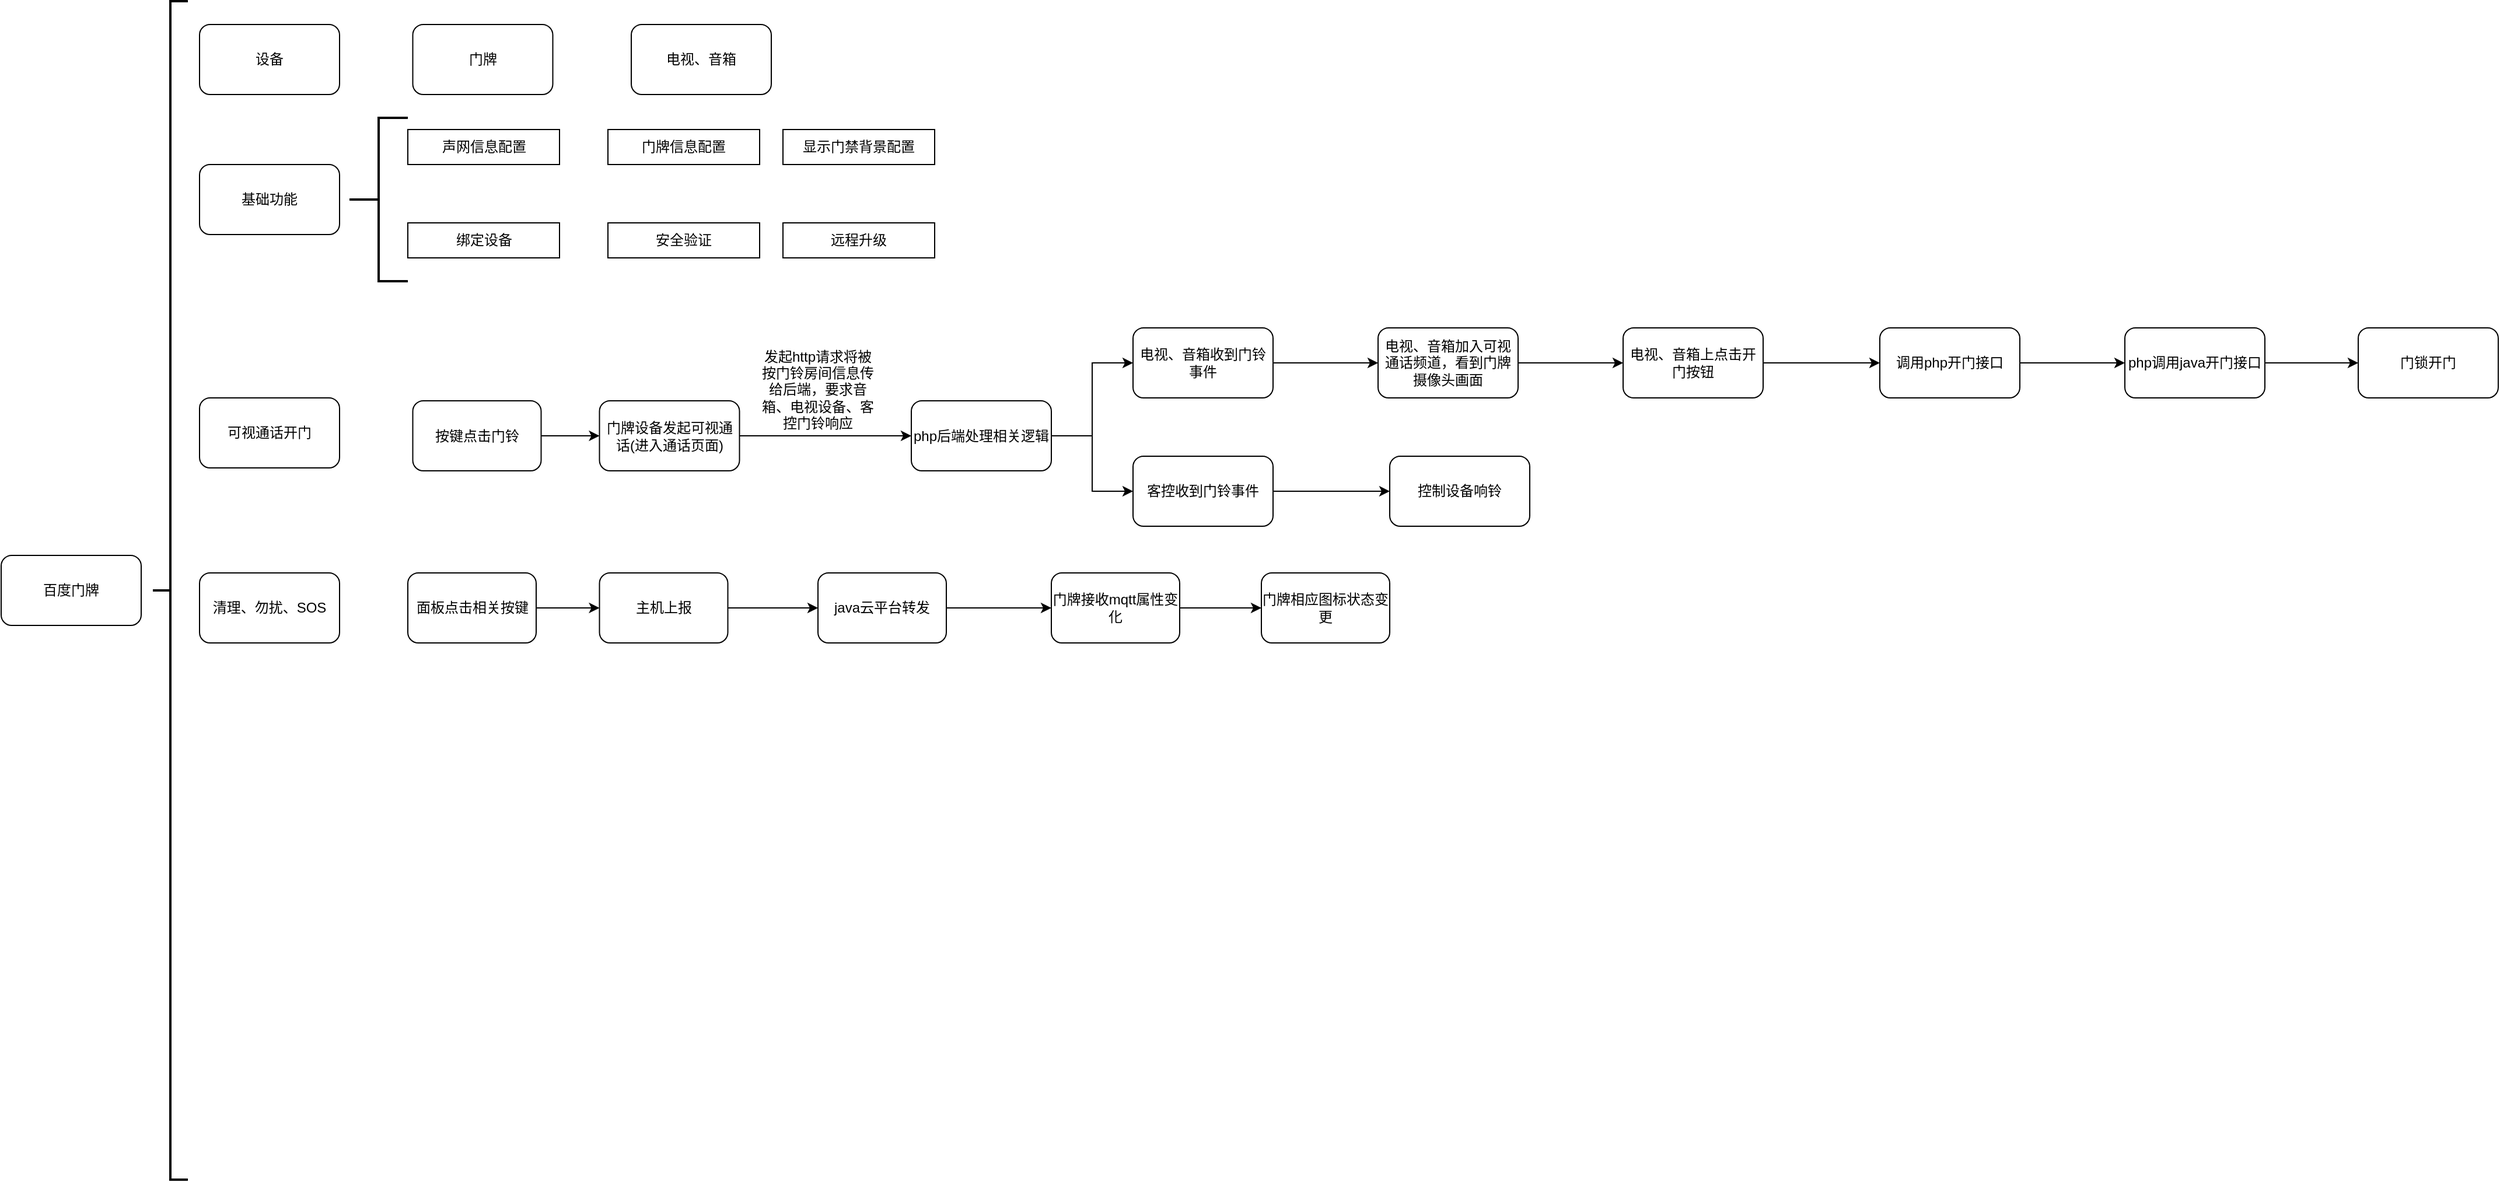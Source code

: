 <mxfile version="22.0.8" type="github">
  <diagram name="第 1 页" id="fPgfxLH1vUaf4vWl7ehr">
    <mxGraphModel dx="1034" dy="432" grid="1" gridSize="10" guides="1" tooltips="1" connect="1" arrows="1" fold="1" page="1" pageScale="1" pageWidth="827" pageHeight="1169" math="0" shadow="0">
      <root>
        <mxCell id="0" />
        <mxCell id="1" parent="0" />
        <mxCell id="tCNvh4tEcVVTbbnTu76i-1" value="百度门牌" style="rounded=1;whiteSpace=wrap;html=1;" vertex="1" parent="1">
          <mxGeometry x="90" y="725" width="120" height="60" as="geometry" />
        </mxCell>
        <mxCell id="tCNvh4tEcVVTbbnTu76i-2" value="" style="strokeWidth=2;html=1;shape=mxgraph.flowchart.annotation_2;align=left;labelPosition=right;pointerEvents=1;" vertex="1" parent="1">
          <mxGeometry x="220" y="250" width="30" height="1010" as="geometry" />
        </mxCell>
        <mxCell id="tCNvh4tEcVVTbbnTu76i-3" value="基础功能" style="rounded=1;whiteSpace=wrap;html=1;" vertex="1" parent="1">
          <mxGeometry x="260" y="390" width="120" height="60" as="geometry" />
        </mxCell>
        <mxCell id="tCNvh4tEcVVTbbnTu76i-4" value="" style="strokeWidth=2;html=1;shape=mxgraph.flowchart.annotation_2;align=left;labelPosition=right;pointerEvents=1;points=[[0,0.5,0,0,0],[0.5,0,0,0,0],[0.5,1,0,0,0],[1,0,0,0,0],[1,0.5,0,0,0],[1,1,0,0,0]];" vertex="1" parent="1">
          <mxGeometry x="388.5" y="350" width="50" height="140" as="geometry" />
        </mxCell>
        <mxCell id="tCNvh4tEcVVTbbnTu76i-5" value="声网信息配置" style="rounded=0;whiteSpace=wrap;html=1;" vertex="1" parent="1">
          <mxGeometry x="438.5" y="360" width="130" height="30" as="geometry" />
        </mxCell>
        <mxCell id="tCNvh4tEcVVTbbnTu76i-6" value="门牌信息配置" style="rounded=0;whiteSpace=wrap;html=1;" vertex="1" parent="1">
          <mxGeometry x="610" y="360" width="130" height="30" as="geometry" />
        </mxCell>
        <mxCell id="tCNvh4tEcVVTbbnTu76i-9" value="显示门禁背景配置" style="rounded=0;whiteSpace=wrap;html=1;" vertex="1" parent="1">
          <mxGeometry x="760" y="360" width="130" height="30" as="geometry" />
        </mxCell>
        <mxCell id="tCNvh4tEcVVTbbnTu76i-10" value="绑定设备" style="rounded=0;whiteSpace=wrap;html=1;" vertex="1" parent="1">
          <mxGeometry x="438.5" y="440" width="130" height="30" as="geometry" />
        </mxCell>
        <mxCell id="tCNvh4tEcVVTbbnTu76i-11" value="可视通话开门" style="rounded=1;whiteSpace=wrap;html=1;" vertex="1" parent="1">
          <mxGeometry x="260" y="590" width="120" height="60" as="geometry" />
        </mxCell>
        <mxCell id="tCNvh4tEcVVTbbnTu76i-12" value="设备" style="rounded=1;whiteSpace=wrap;html=1;" vertex="1" parent="1">
          <mxGeometry x="260" y="270" width="120" height="60" as="geometry" />
        </mxCell>
        <mxCell id="tCNvh4tEcVVTbbnTu76i-13" value="门牌" style="rounded=1;whiteSpace=wrap;html=1;" vertex="1" parent="1">
          <mxGeometry x="442.75" y="270" width="120" height="60" as="geometry" />
        </mxCell>
        <mxCell id="tCNvh4tEcVVTbbnTu76i-14" value="电视、音箱" style="rounded=1;whiteSpace=wrap;html=1;" vertex="1" parent="1">
          <mxGeometry x="630" y="270" width="120" height="60" as="geometry" />
        </mxCell>
        <mxCell id="tCNvh4tEcVVTbbnTu76i-16" style="edgeStyle=orthogonalEdgeStyle;rounded=0;orthogonalLoop=1;jettySize=auto;html=1;exitX=1;exitY=0.5;exitDx=0;exitDy=0;entryX=0;entryY=0.5;entryDx=0;entryDy=0;" edge="1" parent="1" source="tCNvh4tEcVVTbbnTu76i-17" target="tCNvh4tEcVVTbbnTu76i-19">
          <mxGeometry relative="1" as="geometry" />
        </mxCell>
        <mxCell id="tCNvh4tEcVVTbbnTu76i-17" value="按键点击门铃" style="rounded=1;whiteSpace=wrap;html=1;" vertex="1" parent="1">
          <mxGeometry x="442.75" y="592.5" width="110" height="60" as="geometry" />
        </mxCell>
        <mxCell id="tCNvh4tEcVVTbbnTu76i-18" style="edgeStyle=orthogonalEdgeStyle;rounded=0;orthogonalLoop=1;jettySize=auto;html=1;exitX=1;exitY=0.5;exitDx=0;exitDy=0;entryX=0;entryY=0.5;entryDx=0;entryDy=0;" edge="1" parent="1" source="tCNvh4tEcVVTbbnTu76i-19" target="tCNvh4tEcVVTbbnTu76i-21">
          <mxGeometry relative="1" as="geometry">
            <Array as="points">
              <mxPoint x="870" y="623" />
            </Array>
          </mxGeometry>
        </mxCell>
        <mxCell id="tCNvh4tEcVVTbbnTu76i-19" value="门牌设备发起可视通话(进入通话页面)" style="rounded=1;whiteSpace=wrap;html=1;" vertex="1" parent="1">
          <mxGeometry x="602.75" y="592.5" width="120" height="60" as="geometry" />
        </mxCell>
        <mxCell id="tCNvh4tEcVVTbbnTu76i-70" style="edgeStyle=orthogonalEdgeStyle;rounded=0;orthogonalLoop=1;jettySize=auto;html=1;exitX=1;exitY=0.5;exitDx=0;exitDy=0;entryX=0;entryY=0.5;entryDx=0;entryDy=0;" edge="1" parent="1" source="tCNvh4tEcVVTbbnTu76i-21" target="tCNvh4tEcVVTbbnTu76i-23">
          <mxGeometry relative="1" as="geometry" />
        </mxCell>
        <mxCell id="tCNvh4tEcVVTbbnTu76i-72" style="edgeStyle=orthogonalEdgeStyle;rounded=0;orthogonalLoop=1;jettySize=auto;html=1;exitX=1;exitY=0.5;exitDx=0;exitDy=0;entryX=0;entryY=0.5;entryDx=0;entryDy=0;" edge="1" parent="1" source="tCNvh4tEcVVTbbnTu76i-21" target="tCNvh4tEcVVTbbnTu76i-71">
          <mxGeometry relative="1" as="geometry" />
        </mxCell>
        <mxCell id="tCNvh4tEcVVTbbnTu76i-21" value="php后端处理相关逻辑" style="rounded=1;whiteSpace=wrap;html=1;" vertex="1" parent="1">
          <mxGeometry x="870" y="592.5" width="120" height="60" as="geometry" />
        </mxCell>
        <mxCell id="tCNvh4tEcVVTbbnTu76i-76" style="edgeStyle=orthogonalEdgeStyle;rounded=0;orthogonalLoop=1;jettySize=auto;html=1;exitX=1;exitY=0.5;exitDx=0;exitDy=0;" edge="1" parent="1" source="tCNvh4tEcVVTbbnTu76i-23" target="tCNvh4tEcVVTbbnTu76i-75">
          <mxGeometry relative="1" as="geometry" />
        </mxCell>
        <mxCell id="tCNvh4tEcVVTbbnTu76i-23" value="电视、音箱收到门铃事件" style="rounded=1;whiteSpace=wrap;html=1;" vertex="1" parent="1">
          <mxGeometry x="1060" y="530" width="120" height="60" as="geometry" />
        </mxCell>
        <mxCell id="tCNvh4tEcVVTbbnTu76i-24" value="发起http请求将被按门铃房间信息传给后端，要求音箱、电视设备、客控门铃响应" style="text;html=1;strokeColor=none;fillColor=none;align=center;verticalAlign=middle;whiteSpace=wrap;rounded=0;" vertex="1" parent="1">
          <mxGeometry x="740" y="555" width="100" height="55" as="geometry" />
        </mxCell>
        <mxCell id="tCNvh4tEcVVTbbnTu76i-68" value="安全验证" style="rounded=0;whiteSpace=wrap;html=1;" vertex="1" parent="1">
          <mxGeometry x="610" y="440" width="130" height="30" as="geometry" />
        </mxCell>
        <mxCell id="tCNvh4tEcVVTbbnTu76i-69" value="远程升级" style="rounded=0;whiteSpace=wrap;html=1;" vertex="1" parent="1">
          <mxGeometry x="760" y="440" width="130" height="30" as="geometry" />
        </mxCell>
        <mxCell id="tCNvh4tEcVVTbbnTu76i-74" style="edgeStyle=orthogonalEdgeStyle;rounded=0;orthogonalLoop=1;jettySize=auto;html=1;exitX=1;exitY=0.5;exitDx=0;exitDy=0;entryX=0;entryY=0.5;entryDx=0;entryDy=0;" edge="1" parent="1" source="tCNvh4tEcVVTbbnTu76i-71" target="tCNvh4tEcVVTbbnTu76i-73">
          <mxGeometry relative="1" as="geometry" />
        </mxCell>
        <mxCell id="tCNvh4tEcVVTbbnTu76i-71" value="客控收到门铃事件" style="rounded=1;whiteSpace=wrap;html=1;" vertex="1" parent="1">
          <mxGeometry x="1060" y="640" width="120" height="60" as="geometry" />
        </mxCell>
        <mxCell id="tCNvh4tEcVVTbbnTu76i-73" value="控制设备响铃" style="rounded=1;whiteSpace=wrap;html=1;" vertex="1" parent="1">
          <mxGeometry x="1280" y="640" width="120" height="60" as="geometry" />
        </mxCell>
        <mxCell id="tCNvh4tEcVVTbbnTu76i-78" style="edgeStyle=orthogonalEdgeStyle;rounded=0;orthogonalLoop=1;jettySize=auto;html=1;exitX=1;exitY=0.5;exitDx=0;exitDy=0;entryX=0;entryY=0.5;entryDx=0;entryDy=0;" edge="1" parent="1" source="tCNvh4tEcVVTbbnTu76i-75" target="tCNvh4tEcVVTbbnTu76i-77">
          <mxGeometry relative="1" as="geometry" />
        </mxCell>
        <mxCell id="tCNvh4tEcVVTbbnTu76i-75" value="电视、音箱加入可视通话频道，看到门牌摄像头画面" style="rounded=1;whiteSpace=wrap;html=1;" vertex="1" parent="1">
          <mxGeometry x="1270" y="530" width="120" height="60" as="geometry" />
        </mxCell>
        <mxCell id="tCNvh4tEcVVTbbnTu76i-80" style="edgeStyle=orthogonalEdgeStyle;rounded=0;orthogonalLoop=1;jettySize=auto;html=1;exitX=1;exitY=0.5;exitDx=0;exitDy=0;entryX=0;entryY=0.5;entryDx=0;entryDy=0;" edge="1" parent="1" source="tCNvh4tEcVVTbbnTu76i-77" target="tCNvh4tEcVVTbbnTu76i-79">
          <mxGeometry relative="1" as="geometry" />
        </mxCell>
        <mxCell id="tCNvh4tEcVVTbbnTu76i-77" value="电视、音箱上点击开门按钮" style="rounded=1;whiteSpace=wrap;html=1;" vertex="1" parent="1">
          <mxGeometry x="1480" y="530" width="120" height="60" as="geometry" />
        </mxCell>
        <mxCell id="tCNvh4tEcVVTbbnTu76i-82" style="edgeStyle=orthogonalEdgeStyle;rounded=0;orthogonalLoop=1;jettySize=auto;html=1;exitX=1;exitY=0.5;exitDx=0;exitDy=0;entryX=0;entryY=0.5;entryDx=0;entryDy=0;" edge="1" parent="1" source="tCNvh4tEcVVTbbnTu76i-79" target="tCNvh4tEcVVTbbnTu76i-81">
          <mxGeometry relative="1" as="geometry" />
        </mxCell>
        <mxCell id="tCNvh4tEcVVTbbnTu76i-79" value="调用php开门接口" style="rounded=1;whiteSpace=wrap;html=1;" vertex="1" parent="1">
          <mxGeometry x="1700" y="530" width="120" height="60" as="geometry" />
        </mxCell>
        <mxCell id="tCNvh4tEcVVTbbnTu76i-84" style="edgeStyle=orthogonalEdgeStyle;rounded=0;orthogonalLoop=1;jettySize=auto;html=1;exitX=1;exitY=0.5;exitDx=0;exitDy=0;entryX=0;entryY=0.5;entryDx=0;entryDy=0;" edge="1" parent="1" source="tCNvh4tEcVVTbbnTu76i-81" target="tCNvh4tEcVVTbbnTu76i-83">
          <mxGeometry relative="1" as="geometry" />
        </mxCell>
        <mxCell id="tCNvh4tEcVVTbbnTu76i-81" value="php调用java开门接口" style="rounded=1;whiteSpace=wrap;html=1;" vertex="1" parent="1">
          <mxGeometry x="1910" y="530" width="120" height="60" as="geometry" />
        </mxCell>
        <mxCell id="tCNvh4tEcVVTbbnTu76i-83" value="门锁开门" style="rounded=1;whiteSpace=wrap;html=1;" vertex="1" parent="1">
          <mxGeometry x="2110" y="530" width="120" height="60" as="geometry" />
        </mxCell>
        <mxCell id="tCNvh4tEcVVTbbnTu76i-85" value="清理、勿扰、SOS" style="rounded=1;whiteSpace=wrap;html=1;" vertex="1" parent="1">
          <mxGeometry x="260" y="740" width="120" height="60" as="geometry" />
        </mxCell>
        <mxCell id="tCNvh4tEcVVTbbnTu76i-88" style="edgeStyle=orthogonalEdgeStyle;rounded=0;orthogonalLoop=1;jettySize=auto;html=1;exitX=1;exitY=0.5;exitDx=0;exitDy=0;entryX=0;entryY=0.5;entryDx=0;entryDy=0;" edge="1" parent="1" source="tCNvh4tEcVVTbbnTu76i-86" target="tCNvh4tEcVVTbbnTu76i-87">
          <mxGeometry relative="1" as="geometry" />
        </mxCell>
        <mxCell id="tCNvh4tEcVVTbbnTu76i-86" value="面板点击相关按键" style="rounded=1;whiteSpace=wrap;html=1;" vertex="1" parent="1">
          <mxGeometry x="438.5" y="740" width="110" height="60" as="geometry" />
        </mxCell>
        <mxCell id="tCNvh4tEcVVTbbnTu76i-90" style="edgeStyle=orthogonalEdgeStyle;rounded=0;orthogonalLoop=1;jettySize=auto;html=1;exitX=1;exitY=0.5;exitDx=0;exitDy=0;entryX=0;entryY=0.5;entryDx=0;entryDy=0;" edge="1" parent="1" source="tCNvh4tEcVVTbbnTu76i-87" target="tCNvh4tEcVVTbbnTu76i-89">
          <mxGeometry relative="1" as="geometry" />
        </mxCell>
        <mxCell id="tCNvh4tEcVVTbbnTu76i-87" value="主机上报" style="rounded=1;whiteSpace=wrap;html=1;" vertex="1" parent="1">
          <mxGeometry x="602.75" y="740" width="110" height="60" as="geometry" />
        </mxCell>
        <mxCell id="tCNvh4tEcVVTbbnTu76i-92" style="edgeStyle=orthogonalEdgeStyle;rounded=0;orthogonalLoop=1;jettySize=auto;html=1;exitX=1;exitY=0.5;exitDx=0;exitDy=0;entryX=0;entryY=0.5;entryDx=0;entryDy=0;" edge="1" parent="1" source="tCNvh4tEcVVTbbnTu76i-89" target="tCNvh4tEcVVTbbnTu76i-91">
          <mxGeometry relative="1" as="geometry" />
        </mxCell>
        <mxCell id="tCNvh4tEcVVTbbnTu76i-89" value="java云平台转发" style="rounded=1;whiteSpace=wrap;html=1;" vertex="1" parent="1">
          <mxGeometry x="790" y="740" width="110" height="60" as="geometry" />
        </mxCell>
        <mxCell id="tCNvh4tEcVVTbbnTu76i-94" style="edgeStyle=orthogonalEdgeStyle;rounded=0;orthogonalLoop=1;jettySize=auto;html=1;exitX=1;exitY=0.5;exitDx=0;exitDy=0;" edge="1" parent="1" source="tCNvh4tEcVVTbbnTu76i-91" target="tCNvh4tEcVVTbbnTu76i-93">
          <mxGeometry relative="1" as="geometry" />
        </mxCell>
        <mxCell id="tCNvh4tEcVVTbbnTu76i-91" value="门牌接收mqtt属性变化" style="rounded=1;whiteSpace=wrap;html=1;" vertex="1" parent="1">
          <mxGeometry x="990" y="740" width="110" height="60" as="geometry" />
        </mxCell>
        <mxCell id="tCNvh4tEcVVTbbnTu76i-93" value="门牌相应图标状态变更" style="rounded=1;whiteSpace=wrap;html=1;" vertex="1" parent="1">
          <mxGeometry x="1170" y="740" width="110" height="60" as="geometry" />
        </mxCell>
      </root>
    </mxGraphModel>
  </diagram>
</mxfile>
